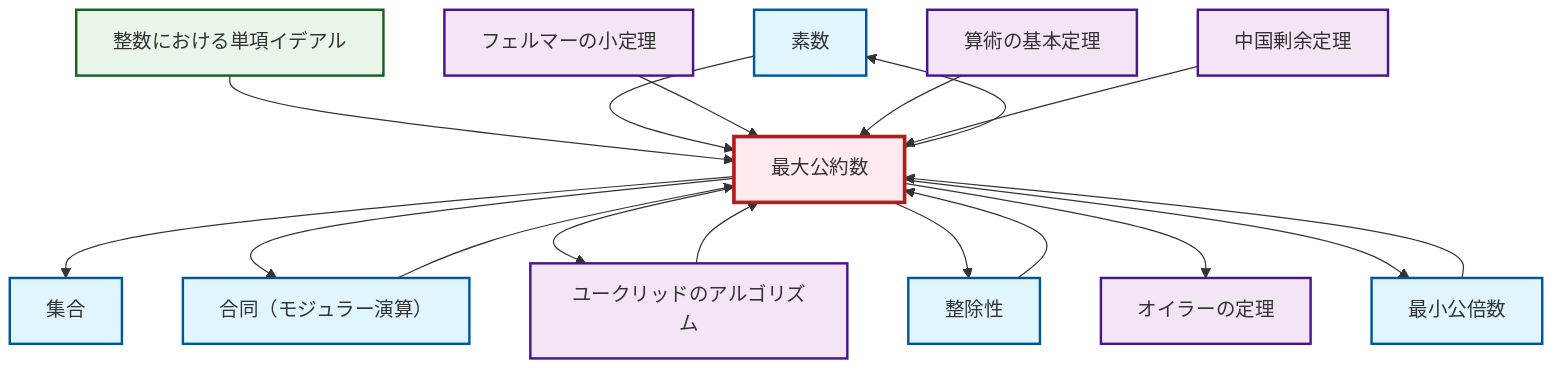 graph TD
    classDef definition fill:#e1f5fe,stroke:#01579b,stroke-width:2px
    classDef theorem fill:#f3e5f5,stroke:#4a148c,stroke-width:2px
    classDef axiom fill:#fff3e0,stroke:#e65100,stroke-width:2px
    classDef example fill:#e8f5e9,stroke:#1b5e20,stroke-width:2px
    classDef current fill:#ffebee,stroke:#b71c1c,stroke-width:3px
    thm-euler["オイラーの定理"]:::theorem
    def-prime["素数"]:::definition
    def-gcd["最大公約数"]:::definition
    ex-principal-ideal["整数における単項イデアル"]:::example
    thm-fermat-little["フェルマーの小定理"]:::theorem
    thm-fundamental-arithmetic["算術の基本定理"]:::theorem
    def-divisibility["整除性"]:::definition
    def-lcm["最小公倍数"]:::definition
    thm-chinese-remainder["中国剰余定理"]:::theorem
    thm-euclidean-algorithm["ユークリッドのアルゴリズム"]:::theorem
    def-set["集合"]:::definition
    def-congruence["合同（モジュラー演算）"]:::definition
    def-divisibility --> def-gcd
    def-gcd --> def-set
    def-gcd --> def-prime
    def-lcm --> def-gcd
    def-gcd --> def-congruence
    def-gcd --> thm-euclidean-algorithm
    ex-principal-ideal --> def-gcd
    def-congruence --> def-gcd
    def-prime --> def-gcd
    def-gcd --> def-divisibility
    thm-fermat-little --> def-gcd
    thm-fundamental-arithmetic --> def-gcd
    thm-euclidean-algorithm --> def-gcd
    thm-chinese-remainder --> def-gcd
    def-gcd --> thm-euler
    def-gcd --> def-lcm
    class def-gcd current